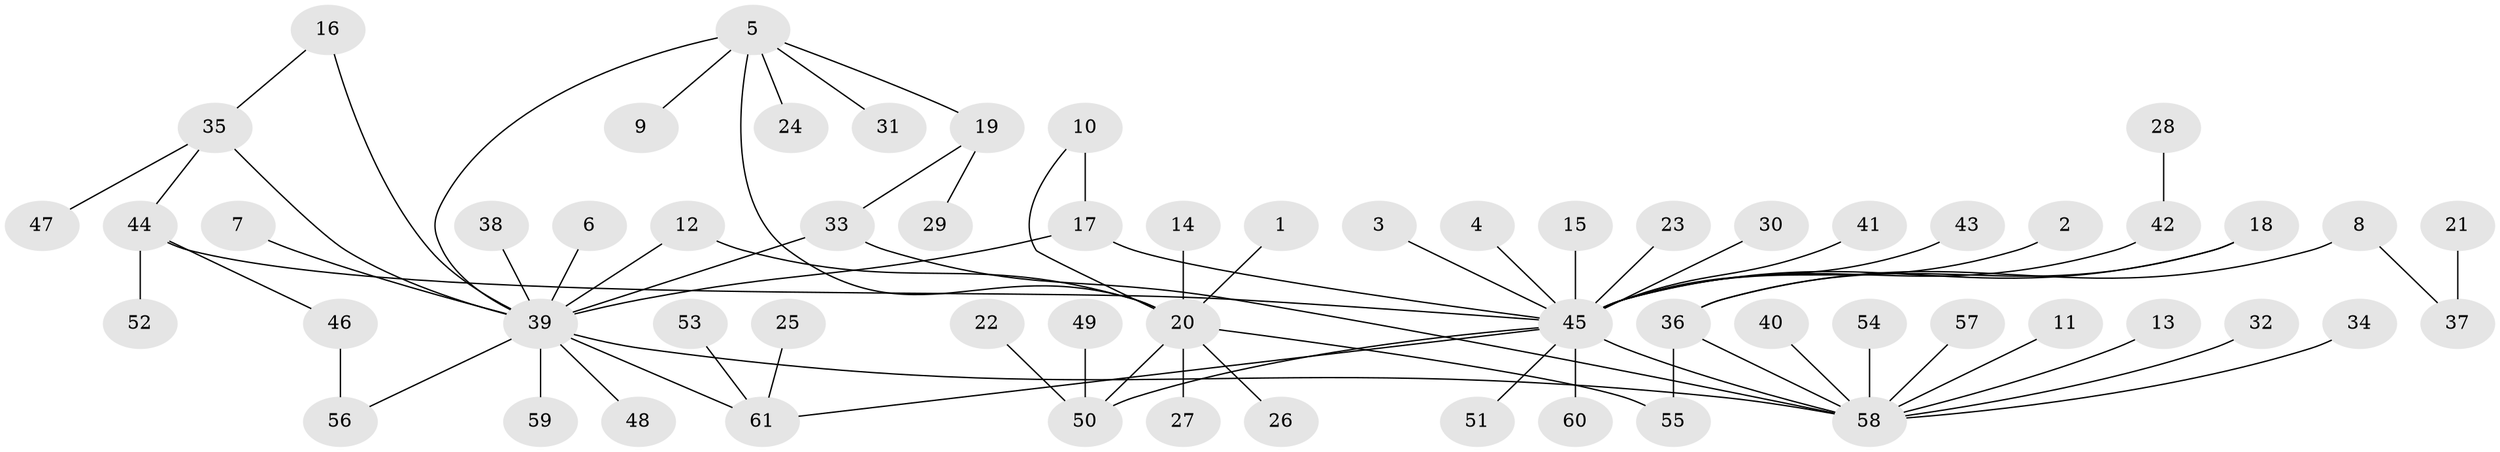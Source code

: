 // original degree distribution, {16: 0.008264462809917356, 5: 0.01652892561983471, 8: 0.008264462809917356, 18: 0.008264462809917356, 9: 0.008264462809917356, 13: 0.008264462809917356, 1: 0.5289256198347108, 2: 0.24793388429752067, 6: 0.008264462809917356, 3: 0.11570247933884298, 4: 0.04132231404958678}
// Generated by graph-tools (version 1.1) at 2025/49/03/09/25 03:49:46]
// undirected, 61 vertices, 72 edges
graph export_dot {
graph [start="1"]
  node [color=gray90,style=filled];
  1;
  2;
  3;
  4;
  5;
  6;
  7;
  8;
  9;
  10;
  11;
  12;
  13;
  14;
  15;
  16;
  17;
  18;
  19;
  20;
  21;
  22;
  23;
  24;
  25;
  26;
  27;
  28;
  29;
  30;
  31;
  32;
  33;
  34;
  35;
  36;
  37;
  38;
  39;
  40;
  41;
  42;
  43;
  44;
  45;
  46;
  47;
  48;
  49;
  50;
  51;
  52;
  53;
  54;
  55;
  56;
  57;
  58;
  59;
  60;
  61;
  1 -- 20 [weight=1.0];
  2 -- 45 [weight=1.0];
  3 -- 45 [weight=1.0];
  4 -- 45 [weight=1.0];
  5 -- 9 [weight=1.0];
  5 -- 19 [weight=1.0];
  5 -- 20 [weight=1.0];
  5 -- 24 [weight=1.0];
  5 -- 31 [weight=1.0];
  5 -- 39 [weight=1.0];
  6 -- 39 [weight=1.0];
  7 -- 39 [weight=1.0];
  8 -- 36 [weight=1.0];
  8 -- 37 [weight=1.0];
  10 -- 17 [weight=1.0];
  10 -- 20 [weight=1.0];
  11 -- 58 [weight=1.0];
  12 -- 20 [weight=1.0];
  12 -- 39 [weight=1.0];
  13 -- 58 [weight=1.0];
  14 -- 20 [weight=1.0];
  15 -- 45 [weight=1.0];
  16 -- 35 [weight=1.0];
  16 -- 39 [weight=1.0];
  17 -- 39 [weight=1.0];
  17 -- 45 [weight=1.0];
  18 -- 36 [weight=1.0];
  18 -- 45 [weight=1.0];
  19 -- 29 [weight=1.0];
  19 -- 33 [weight=1.0];
  20 -- 26 [weight=1.0];
  20 -- 27 [weight=1.0];
  20 -- 50 [weight=1.0];
  20 -- 55 [weight=1.0];
  21 -- 37 [weight=1.0];
  22 -- 50 [weight=1.0];
  23 -- 45 [weight=1.0];
  25 -- 61 [weight=1.0];
  28 -- 42 [weight=1.0];
  30 -- 45 [weight=1.0];
  32 -- 58 [weight=1.0];
  33 -- 39 [weight=1.0];
  33 -- 58 [weight=1.0];
  34 -- 58 [weight=1.0];
  35 -- 39 [weight=1.0];
  35 -- 44 [weight=1.0];
  35 -- 47 [weight=1.0];
  36 -- 55 [weight=1.0];
  36 -- 58 [weight=1.0];
  38 -- 39 [weight=1.0];
  39 -- 48 [weight=1.0];
  39 -- 56 [weight=1.0];
  39 -- 58 [weight=1.0];
  39 -- 59 [weight=1.0];
  39 -- 61 [weight=1.0];
  40 -- 58 [weight=1.0];
  41 -- 45 [weight=1.0];
  42 -- 45 [weight=1.0];
  43 -- 45 [weight=1.0];
  44 -- 45 [weight=1.0];
  44 -- 46 [weight=1.0];
  44 -- 52 [weight=1.0];
  45 -- 50 [weight=1.0];
  45 -- 51 [weight=1.0];
  45 -- 58 [weight=1.0];
  45 -- 60 [weight=1.0];
  45 -- 61 [weight=1.0];
  46 -- 56 [weight=1.0];
  49 -- 50 [weight=1.0];
  53 -- 61 [weight=1.0];
  54 -- 58 [weight=1.0];
  57 -- 58 [weight=1.0];
}
